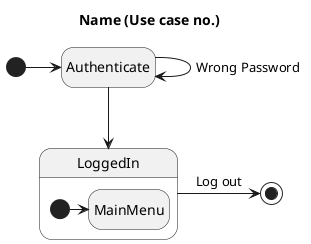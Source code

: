 @startuml 

title Name (Use case no.)

hide empty description

[*] -> Authenticate
Authenticate --> Authenticate: Wrong Password
Authenticate --> LoggedIn

state LoggedIn{
    
    [*] -> MainMenu

}

LoggedIn -> [*] : Log out

@enduml